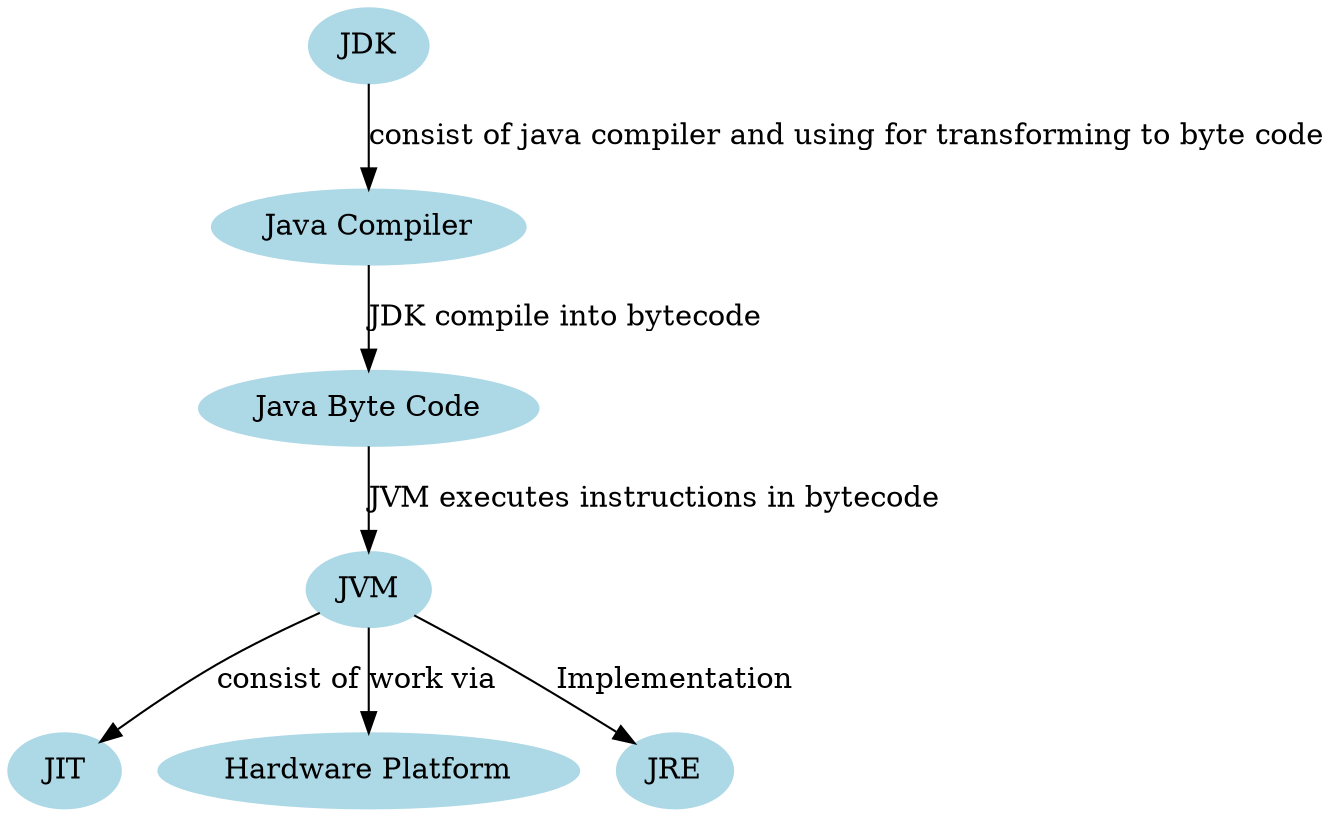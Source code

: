 
digraph java_platform {
    node [style=filled,color=lightblue]
    "JDK" -> "Java Compiler"[label="consist of java compiler and using for transforming to byte code"]

    "Java Compiler" -> "Java Byte Code"[label="JDK compile into bytecode"]

    "Java Byte Code" -> "JVM"[label="JVM executes instructions in bytecode"]

    "JVM" -> "JIT"[label="consist of"]

    "JVM" -> "Hardware Platform"[label="work via"]

    "JVM" -> "JRE"[label="Implementation"]
}